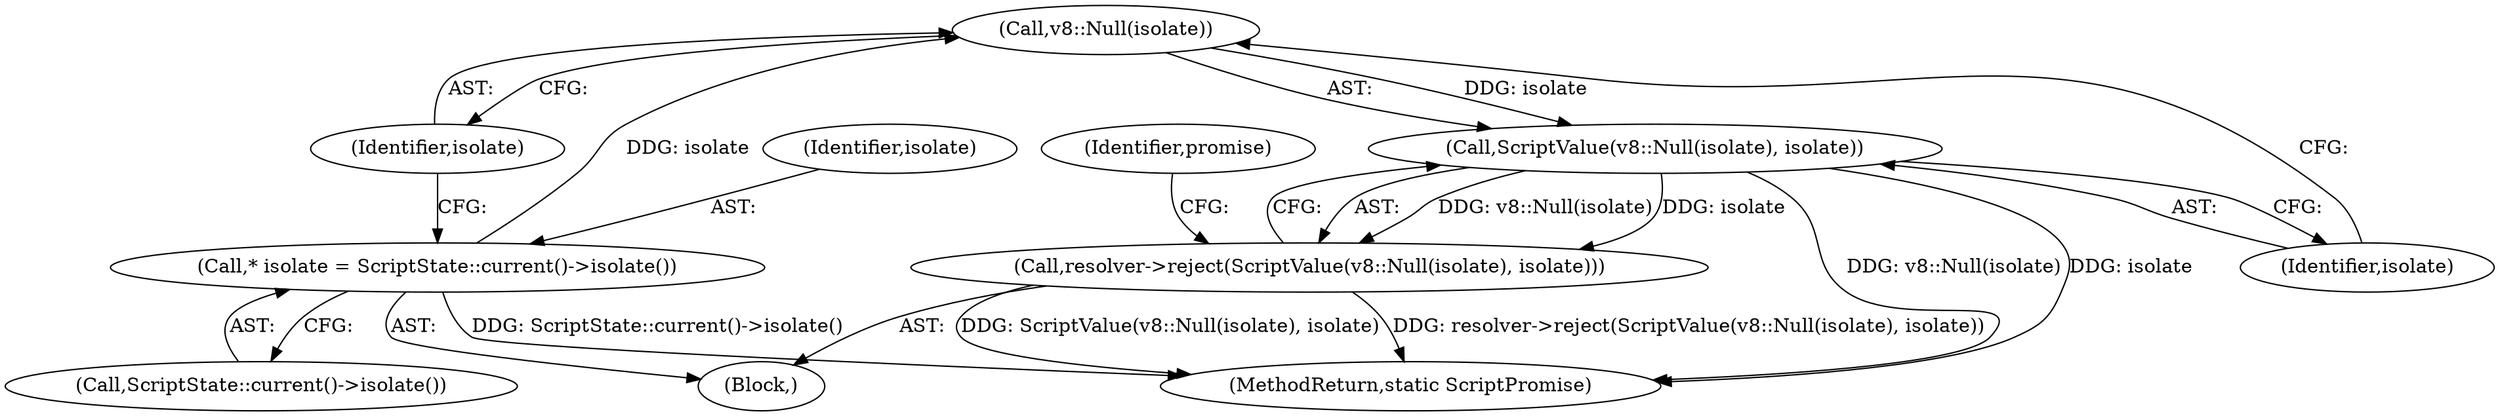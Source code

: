 digraph "0_Chrome_e9c887a80115ddc5c011380f132fe4b36359caf0_0@pointer" {
"1000126" [label="(Call,v8::Null(isolate))"];
"1000121" [label="(Call,* isolate = ScriptState::current()->isolate())"];
"1000125" [label="(Call,ScriptValue(v8::Null(isolate), isolate))"];
"1000124" [label="(Call,resolver->reject(ScriptValue(v8::Null(isolate), isolate)))"];
"1000122" [label="(Identifier,isolate)"];
"1000128" [label="(Identifier,isolate)"];
"1000121" [label="(Call,* isolate = ScriptState::current()->isolate())"];
"1000125" [label="(Call,ScriptValue(v8::Null(isolate), isolate))"];
"1000131" [label="(MethodReturn,static ScriptPromise)"];
"1000123" [label="(Call,ScriptState::current()->isolate())"];
"1000130" [label="(Identifier,promise)"];
"1000124" [label="(Call,resolver->reject(ScriptValue(v8::Null(isolate), isolate)))"];
"1000126" [label="(Call,v8::Null(isolate))"];
"1000127" [label="(Identifier,isolate)"];
"1000119" [label="(Block,)"];
"1000126" -> "1000125"  [label="AST: "];
"1000126" -> "1000127"  [label="CFG: "];
"1000127" -> "1000126"  [label="AST: "];
"1000128" -> "1000126"  [label="CFG: "];
"1000126" -> "1000125"  [label="DDG: isolate"];
"1000121" -> "1000126"  [label="DDG: isolate"];
"1000121" -> "1000119"  [label="AST: "];
"1000121" -> "1000123"  [label="CFG: "];
"1000122" -> "1000121"  [label="AST: "];
"1000123" -> "1000121"  [label="AST: "];
"1000127" -> "1000121"  [label="CFG: "];
"1000121" -> "1000131"  [label="DDG: ScriptState::current()->isolate()"];
"1000125" -> "1000124"  [label="AST: "];
"1000125" -> "1000128"  [label="CFG: "];
"1000128" -> "1000125"  [label="AST: "];
"1000124" -> "1000125"  [label="CFG: "];
"1000125" -> "1000131"  [label="DDG: v8::Null(isolate)"];
"1000125" -> "1000131"  [label="DDG: isolate"];
"1000125" -> "1000124"  [label="DDG: v8::Null(isolate)"];
"1000125" -> "1000124"  [label="DDG: isolate"];
"1000124" -> "1000119"  [label="AST: "];
"1000130" -> "1000124"  [label="CFG: "];
"1000124" -> "1000131"  [label="DDG: ScriptValue(v8::Null(isolate), isolate)"];
"1000124" -> "1000131"  [label="DDG: resolver->reject(ScriptValue(v8::Null(isolate), isolate))"];
}
